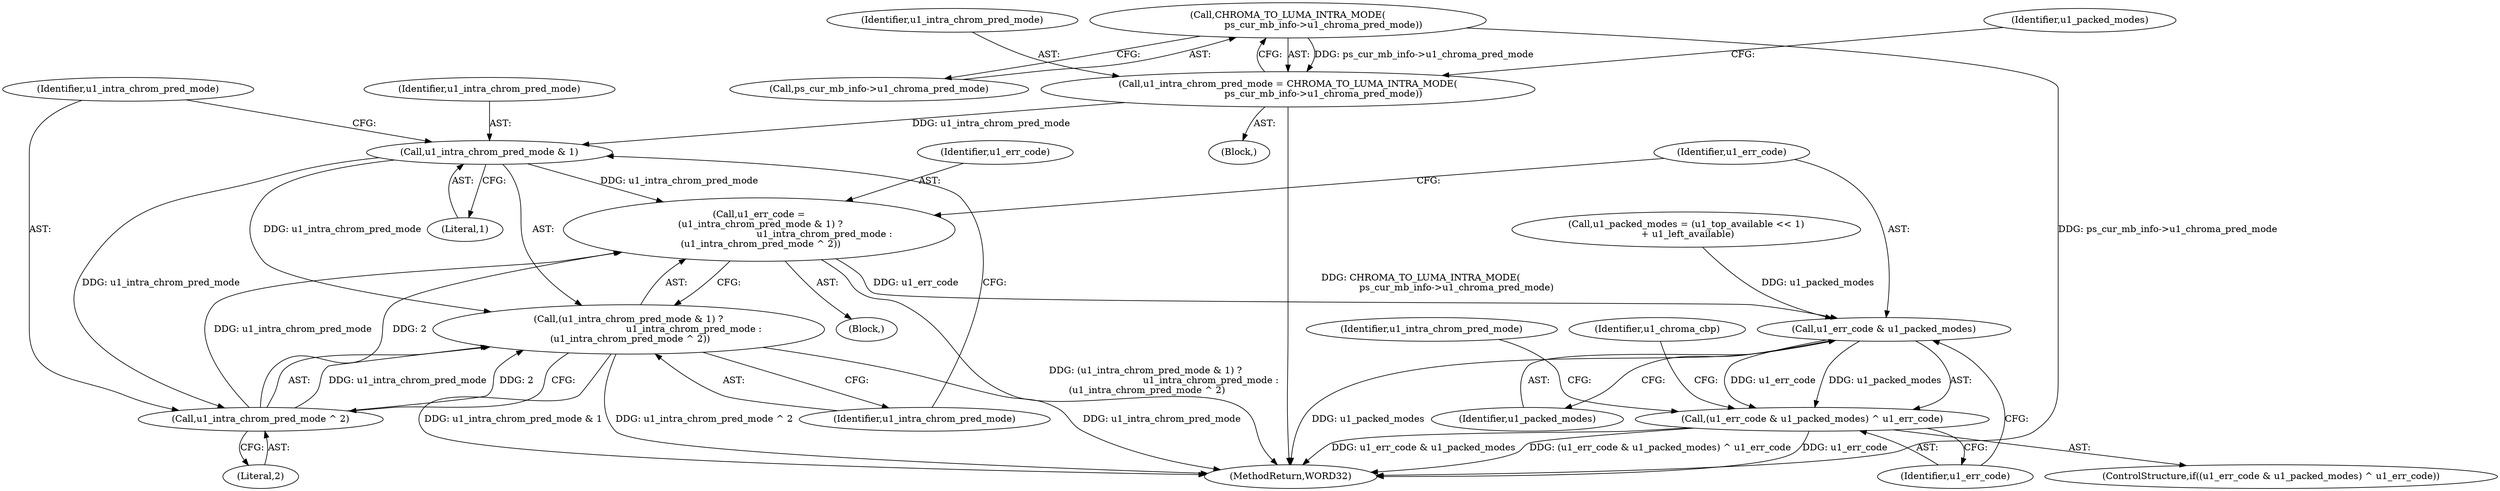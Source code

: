 digraph "0_Android_a583270e1c96d307469c83dc42bd3c5f1b9ef63f@pointer" {
"1002630" [label="(Call,CHROMA_TO_LUMA_INTRA_MODE(\n                        ps_cur_mb_info->u1_chroma_pred_mode))"];
"1002628" [label="(Call,u1_intra_chrom_pred_mode = CHROMA_TO_LUMA_INTRA_MODE(\n                        ps_cur_mb_info->u1_chroma_pred_mode))"];
"1002647" [label="(Call,u1_intra_chrom_pred_mode & 1)"];
"1002644" [label="(Call,u1_err_code =\n (u1_intra_chrom_pred_mode & 1) ?\n                                            u1_intra_chrom_pred_mode :\n (u1_intra_chrom_pred_mode ^ 2))"];
"1002656" [label="(Call,u1_err_code & u1_packed_modes)"];
"1002655" [label="(Call,(u1_err_code & u1_packed_modes) ^ u1_err_code)"];
"1002646" [label="(Call,(u1_intra_chrom_pred_mode & 1) ?\n                                            u1_intra_chrom_pred_mode :\n (u1_intra_chrom_pred_mode ^ 2))"];
"1002651" [label="(Call,u1_intra_chrom_pred_mode ^ 2)"];
"1002631" [label="(Call,ps_cur_mb_info->u1_chroma_pred_mode)"];
"1002655" [label="(Call,(u1_err_code & u1_packed_modes) ^ u1_err_code)"];
"1002648" [label="(Identifier,u1_intra_chrom_pred_mode)"];
"1002651" [label="(Call,u1_intra_chrom_pred_mode ^ 2)"];
"1003254" [label="(MethodReturn,WORD32)"];
"1002629" [label="(Identifier,u1_intra_chrom_pred_mode)"];
"1002649" [label="(Literal,1)"];
"1002645" [label="(Identifier,u1_err_code)"];
"1002652" [label="(Identifier,u1_intra_chrom_pred_mode)"];
"1002653" [label="(Literal,2)"];
"1002656" [label="(Call,u1_err_code & u1_packed_modes)"];
"1002616" [label="(Block,)"];
"1002659" [label="(Identifier,u1_err_code)"];
"1002630" [label="(Call,CHROMA_TO_LUMA_INTRA_MODE(\n                        ps_cur_mb_info->u1_chroma_pred_mode))"];
"1002646" [label="(Call,(u1_intra_chrom_pred_mode & 1) ?\n                                            u1_intra_chrom_pred_mode :\n (u1_intra_chrom_pred_mode ^ 2))"];
"1002634" [label="(Block,)"];
"1002644" [label="(Call,u1_err_code =\n (u1_intra_chrom_pred_mode & 1) ?\n                                            u1_intra_chrom_pred_mode :\n (u1_intra_chrom_pred_mode ^ 2))"];
"1002657" [label="(Identifier,u1_err_code)"];
"1002654" [label="(ControlStructure,if((u1_err_code & u1_packed_modes) ^ u1_err_code))"];
"1002671" [label="(Identifier,u1_chroma_cbp)"];
"1002662" [label="(Identifier,u1_intra_chrom_pred_mode)"];
"1002658" [label="(Identifier,u1_packed_modes)"];
"1002647" [label="(Call,u1_intra_chrom_pred_mode & 1)"];
"1002637" [label="(Identifier,u1_packed_modes)"];
"1002636" [label="(Call,u1_packed_modes = (u1_top_available << 1)\n + u1_left_available)"];
"1002628" [label="(Call,u1_intra_chrom_pred_mode = CHROMA_TO_LUMA_INTRA_MODE(\n                        ps_cur_mb_info->u1_chroma_pred_mode))"];
"1002650" [label="(Identifier,u1_intra_chrom_pred_mode)"];
"1002630" -> "1002628"  [label="AST: "];
"1002630" -> "1002631"  [label="CFG: "];
"1002631" -> "1002630"  [label="AST: "];
"1002628" -> "1002630"  [label="CFG: "];
"1002630" -> "1003254"  [label="DDG: ps_cur_mb_info->u1_chroma_pred_mode"];
"1002630" -> "1002628"  [label="DDG: ps_cur_mb_info->u1_chroma_pred_mode"];
"1002628" -> "1002616"  [label="AST: "];
"1002629" -> "1002628"  [label="AST: "];
"1002637" -> "1002628"  [label="CFG: "];
"1002628" -> "1003254"  [label="DDG: CHROMA_TO_LUMA_INTRA_MODE(\n                        ps_cur_mb_info->u1_chroma_pred_mode)"];
"1002628" -> "1002647"  [label="DDG: u1_intra_chrom_pred_mode"];
"1002647" -> "1002646"  [label="AST: "];
"1002647" -> "1002649"  [label="CFG: "];
"1002648" -> "1002647"  [label="AST: "];
"1002649" -> "1002647"  [label="AST: "];
"1002650" -> "1002647"  [label="CFG: "];
"1002652" -> "1002647"  [label="CFG: "];
"1002647" -> "1002644"  [label="DDG: u1_intra_chrom_pred_mode"];
"1002647" -> "1002646"  [label="DDG: u1_intra_chrom_pred_mode"];
"1002647" -> "1002651"  [label="DDG: u1_intra_chrom_pred_mode"];
"1002644" -> "1002634"  [label="AST: "];
"1002644" -> "1002646"  [label="CFG: "];
"1002645" -> "1002644"  [label="AST: "];
"1002646" -> "1002644"  [label="AST: "];
"1002657" -> "1002644"  [label="CFG: "];
"1002644" -> "1003254"  [label="DDG: (u1_intra_chrom_pred_mode & 1) ?\n                                            u1_intra_chrom_pred_mode :\n (u1_intra_chrom_pred_mode ^ 2)"];
"1002651" -> "1002644"  [label="DDG: u1_intra_chrom_pred_mode"];
"1002651" -> "1002644"  [label="DDG: 2"];
"1002644" -> "1002656"  [label="DDG: u1_err_code"];
"1002656" -> "1002655"  [label="AST: "];
"1002656" -> "1002658"  [label="CFG: "];
"1002657" -> "1002656"  [label="AST: "];
"1002658" -> "1002656"  [label="AST: "];
"1002659" -> "1002656"  [label="CFG: "];
"1002656" -> "1003254"  [label="DDG: u1_packed_modes"];
"1002656" -> "1002655"  [label="DDG: u1_err_code"];
"1002656" -> "1002655"  [label="DDG: u1_packed_modes"];
"1002636" -> "1002656"  [label="DDG: u1_packed_modes"];
"1002655" -> "1002654"  [label="AST: "];
"1002655" -> "1002659"  [label="CFG: "];
"1002659" -> "1002655"  [label="AST: "];
"1002662" -> "1002655"  [label="CFG: "];
"1002671" -> "1002655"  [label="CFG: "];
"1002655" -> "1003254"  [label="DDG: u1_err_code"];
"1002655" -> "1003254"  [label="DDG: u1_err_code & u1_packed_modes"];
"1002655" -> "1003254"  [label="DDG: (u1_err_code & u1_packed_modes) ^ u1_err_code"];
"1002646" -> "1002650"  [label="CFG: "];
"1002646" -> "1002651"  [label="CFG: "];
"1002650" -> "1002646"  [label="AST: "];
"1002651" -> "1002646"  [label="AST: "];
"1002646" -> "1003254"  [label="DDG: u1_intra_chrom_pred_mode ^ 2"];
"1002646" -> "1003254"  [label="DDG: u1_intra_chrom_pred_mode"];
"1002646" -> "1003254"  [label="DDG: u1_intra_chrom_pred_mode & 1"];
"1002651" -> "1002646"  [label="DDG: u1_intra_chrom_pred_mode"];
"1002651" -> "1002646"  [label="DDG: 2"];
"1002651" -> "1002653"  [label="CFG: "];
"1002652" -> "1002651"  [label="AST: "];
"1002653" -> "1002651"  [label="AST: "];
}
